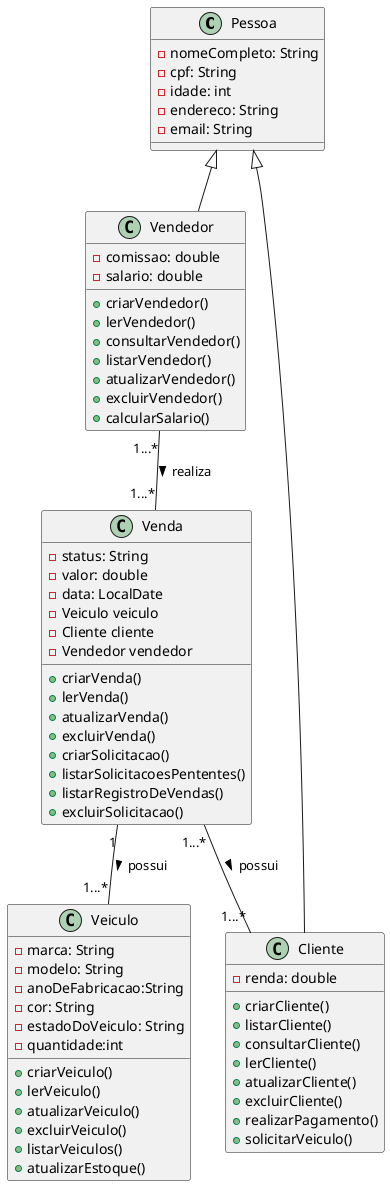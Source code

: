 @startuml "Concessionária"

class Pessoa{
    -nomeCompleto: String
    -cpf: String
    -idade: int
    -endereco: String
    -email: String
}

class Vendedor{
    -comissao: double
    -salario: double
    +criarVendedor()
    +lerVendedor()
    +consultarVendedor()
    +listarVendedor()
    +atualizarVendedor()
    +excluirVendedor()
    +calcularSalario()
}
class Cliente{
    -renda: double
    +criarCliente()
    +listarCliente()
    +consultarCliente() 
    +lerCliente()
    +atualizarCliente()
    +excluirCliente()
    +realizarPagamento()
    +solicitarVeiculo()
}

class Veiculo{
    -marca: String 
    -modelo: String
    -anoDeFabricacao:String 
    -cor: String 
    -estadoDoVeiculo: String
    -quantidade:int
    +criarVeiculo()
    +lerVeiculo()
    +atualizarVeiculo()
    +excluirVeiculo()
    +listarVeiculos()
    +atualizarEstoque()
}
class Venda{
    -status: String
    -valor: double 
    -data: LocalDate
    -Veiculo veiculo
    -Cliente cliente 
    -Vendedor vendedor
    +criarVenda()
    +lerVenda()
    +atualizarVenda()
    +excluirVenda()
    +criarSolicitacao()
    +listarSolicitacoesPententes()
    +listarRegistroDeVendas()
    +excluirSolicitacao()
}
Pessoa <|-- Vendedor
Pessoa <|-- Cliente 

Vendedor "1...*"--"1...*" Venda: realiza >
Venda "1" -- "1...*" Veiculo: possui >
Venda "1...*" -- "1...*" Cliente: possui >

@enduml